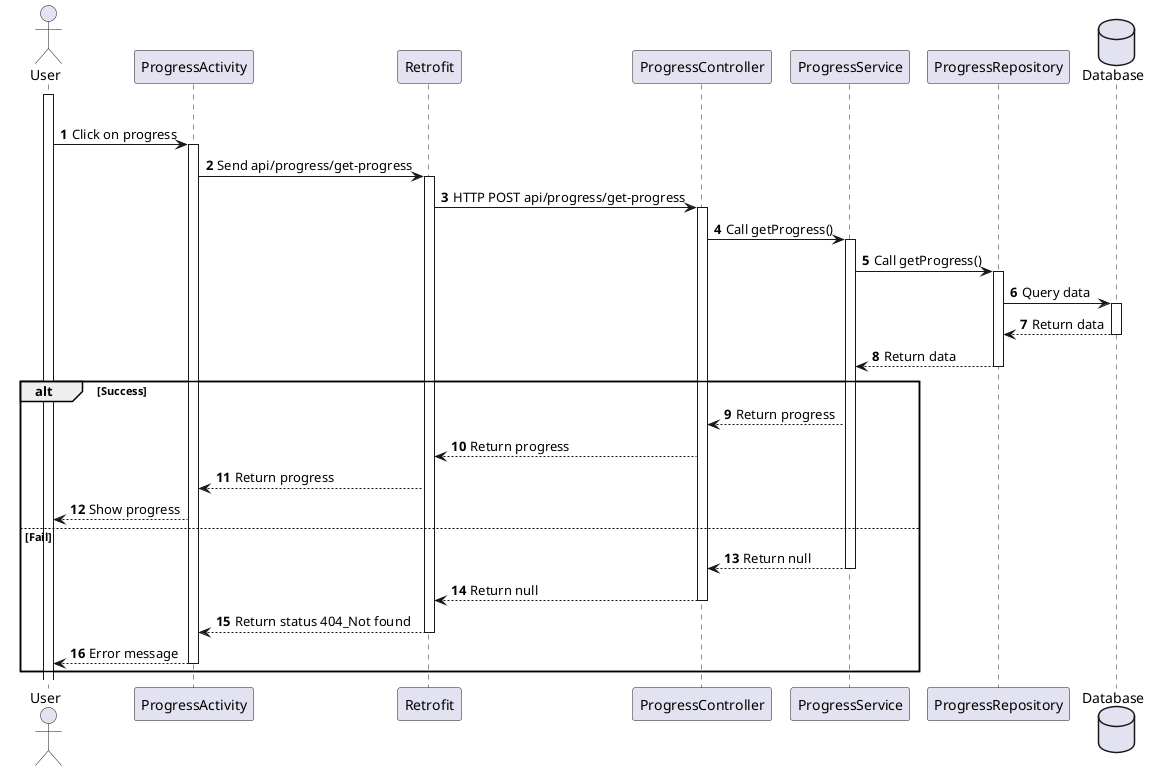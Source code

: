 @startuml
'https://plantuml.com/sequence-diagram

autonumber

actor User

participant "ProgressActivity" as Progress
participant "Retrofit" as Retrofit
participant "ProgressController" as Controller
participant "ProgressService" as Service
participant "ProgressRepository" as Repo

database Database
activate User
alt Success
User -> Progress++: Click on progress
Progress -> Retrofit++: Send api/progress/get-progress
Retrofit -> Controller++: HTTP POST api/progress/get-progress
Controller -> Service++: Call getProgress()
Service -> Repo++: Call getProgress()
Repo -> Database++: Query data
Database-->Repo--: Return data
Repo-->Service--: Return data
alt Success

Service-->Controller: Return progress
Controller-->Retrofit: Return progress
Retrofit --> Progress: Return progress
Progress --> User: Show progress

else Fail

Service-->Controller--: Return null
Controller-->Retrofit--: Return null
Retrofit --> Progress--: Return status 404_Not found
Progress --> User--: Error message
end


@enduml